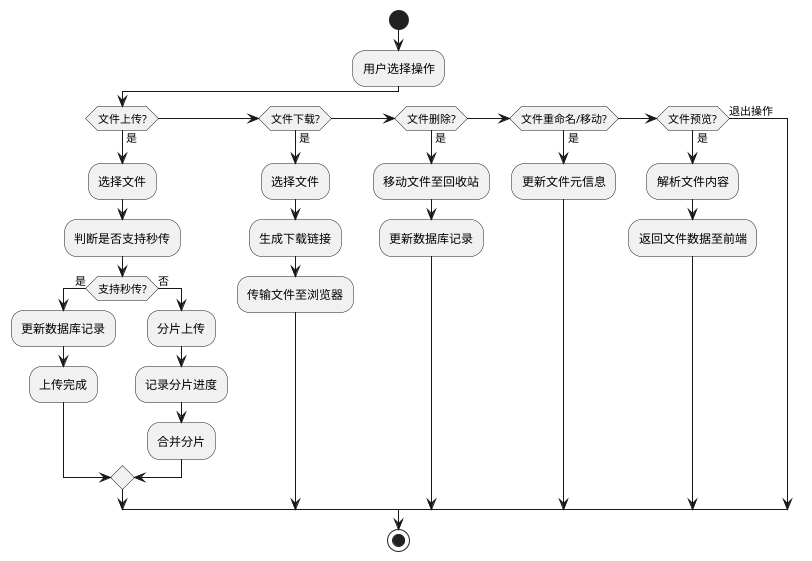 @startuml
start
:用户选择操作;
if (文件上传?) then (是)
  :选择文件;
  :判断是否支持秒传;
  if (支持秒传?) then (是)
    :更新数据库记录;
    :上传完成;
  else (否)
    :分片上传;
    :记录分片进度;
    :合并分片;
  endif
elseif (文件下载?) then (是)
  :选择文件;
  :生成下载链接;
  :传输文件至浏览器;
elseif (文件删除?) then (是)
  :移动文件至回收站;
  :更新数据库记录;
elseif (文件重命名/移动?) then (是)
  :更新文件元信息;
elseif (文件预览?) then (是)
  :解析文件内容;
  :返回文件数据至前端;
else (退出操作)
endif
stop
@enduml
